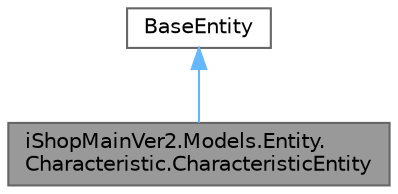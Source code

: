digraph "iShopMainVer2.Models.Entity.Characteristic.CharacteristicEntity"
{
 // LATEX_PDF_SIZE
  bgcolor="transparent";
  edge [fontname=Helvetica,fontsize=10,labelfontname=Helvetica,labelfontsize=10];
  node [fontname=Helvetica,fontsize=10,shape=box,height=0.2,width=0.4];
  Node1 [id="Node000001",label="iShopMainVer2.Models.Entity.\lCharacteristic.CharacteristicEntity",height=0.2,width=0.4,color="gray40", fillcolor="grey60", style="filled", fontcolor="black",tooltip=" "];
  Node2 -> Node1 [id="edge1_Node000001_Node000002",dir="back",color="steelblue1",style="solid",tooltip=" "];
  Node2 [id="Node000002",label="BaseEntity",height=0.2,width=0.4,color="gray40", fillcolor="white", style="filled",URL="$classi_shop_main_ver2_1_1_models_1_1_entity_1_1_base_entity.html",tooltip=" "];
}
